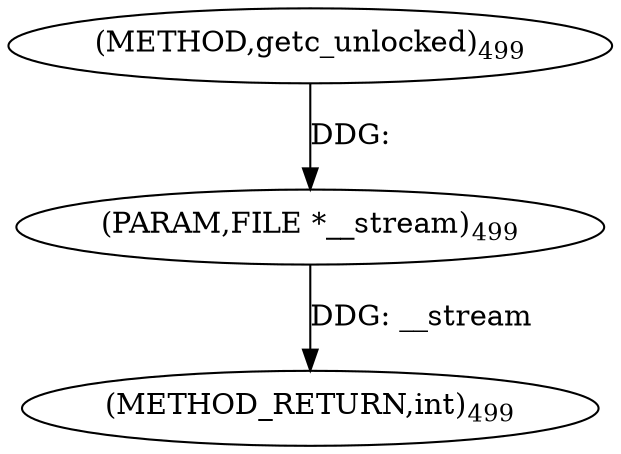 digraph "getc_unlocked" {  
"30229" [label = <(METHOD,getc_unlocked)<SUB>499</SUB>> ]
"30231" [label = <(METHOD_RETURN,int)<SUB>499</SUB>> ]
"30230" [label = <(PARAM,FILE *__stream)<SUB>499</SUB>> ]
  "30230" -> "30231"  [ label = "DDG: __stream"] 
  "30229" -> "30230"  [ label = "DDG: "] 
}
